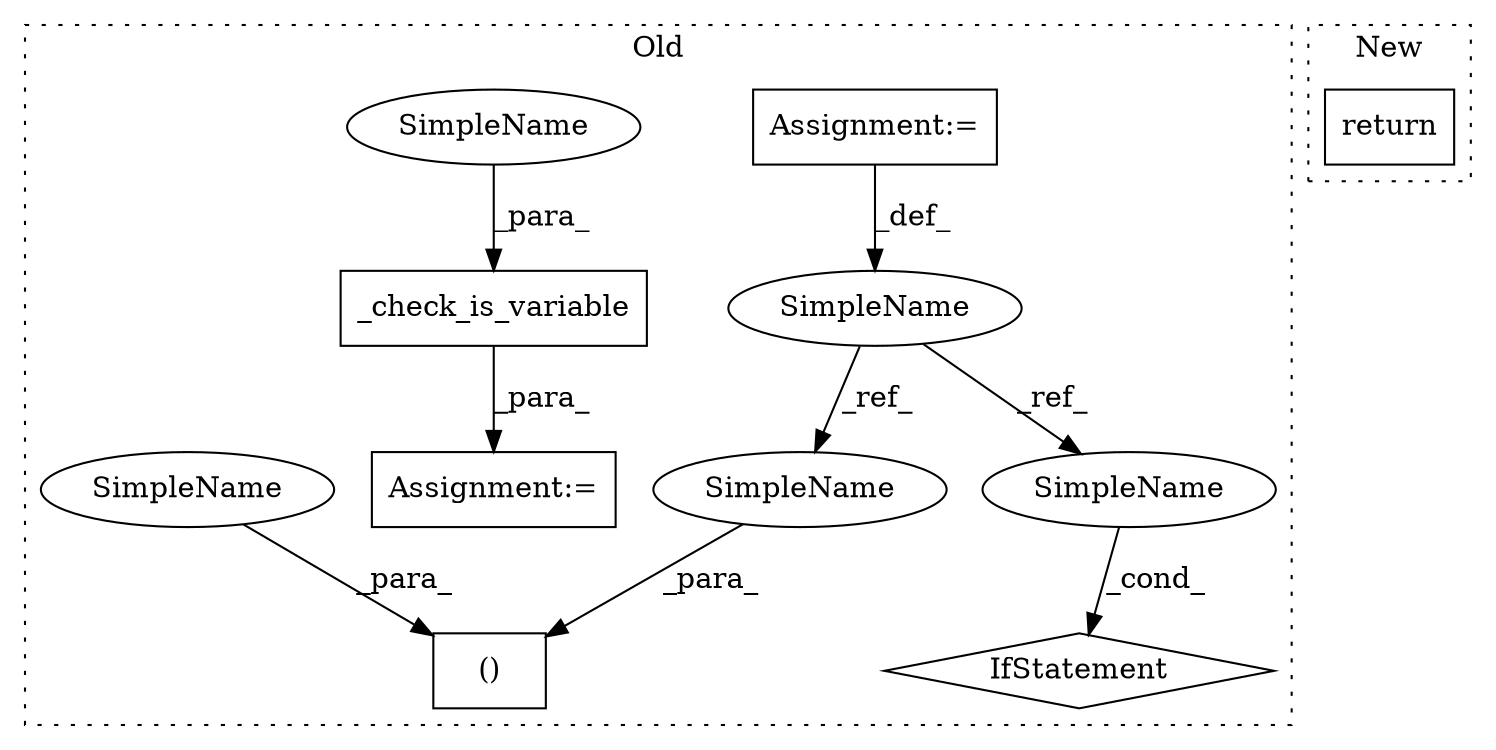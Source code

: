 digraph G {
subgraph cluster0 {
1 [label="_check_is_variable" a="32" s="7355,7378" l="19,1" shape="box"];
3 [label="Assignment:=" a="7" s="7353" l="2" shape="box"];
4 [label="()" a="106" s="7325" l="28" shape="box"];
5 [label="SimpleName" a="42" s="7257" l="11" shape="ellipse"];
6 [label="IfStatement" a="25" s="7575" l="3" shape="diamond"];
7 [label="Assignment:=" a="7" s="7257" l="11" shape="box"];
8 [label="SimpleName" a="42" s="7342" l="11" shape="ellipse"];
9 [label="SimpleName" a="42" s="7564" l="11" shape="ellipse"];
10 [label="SimpleName" a="42" s="7374" l="4" shape="ellipse"];
11 [label="SimpleName" a="42" s="7325" l="4" shape="ellipse"];
label = "Old";
style="dotted";
}
subgraph cluster1 {
2 [label="return" a="41" s="6245" l="7" shape="box"];
label = "New";
style="dotted";
}
1 -> 3 [label="_para_"];
5 -> 8 [label="_ref_"];
5 -> 9 [label="_ref_"];
7 -> 5 [label="_def_"];
8 -> 4 [label="_para_"];
9 -> 6 [label="_cond_"];
10 -> 1 [label="_para_"];
11 -> 4 [label="_para_"];
}